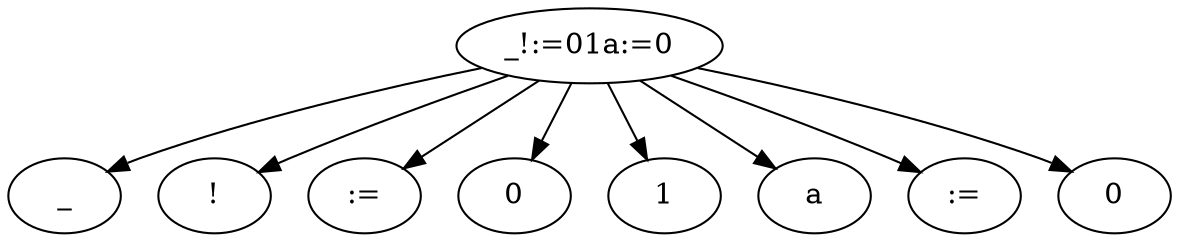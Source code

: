 digraph G {
n0 [label="_!:=01a:=0"];
n1 [label="_"];
n0 -> n1;
n2 [label="!"];
n0 -> n2;
n3 [label=":="];
n0 -> n3;
n4 [label="0"];
n0 -> n4;
n5 [label="1"];
n0 -> n5;
n6 [label="a"];
n0 -> n6;
n7 [label=":="];
n0 -> n7;
n8 [label="0"];
n0 -> n8;
}
